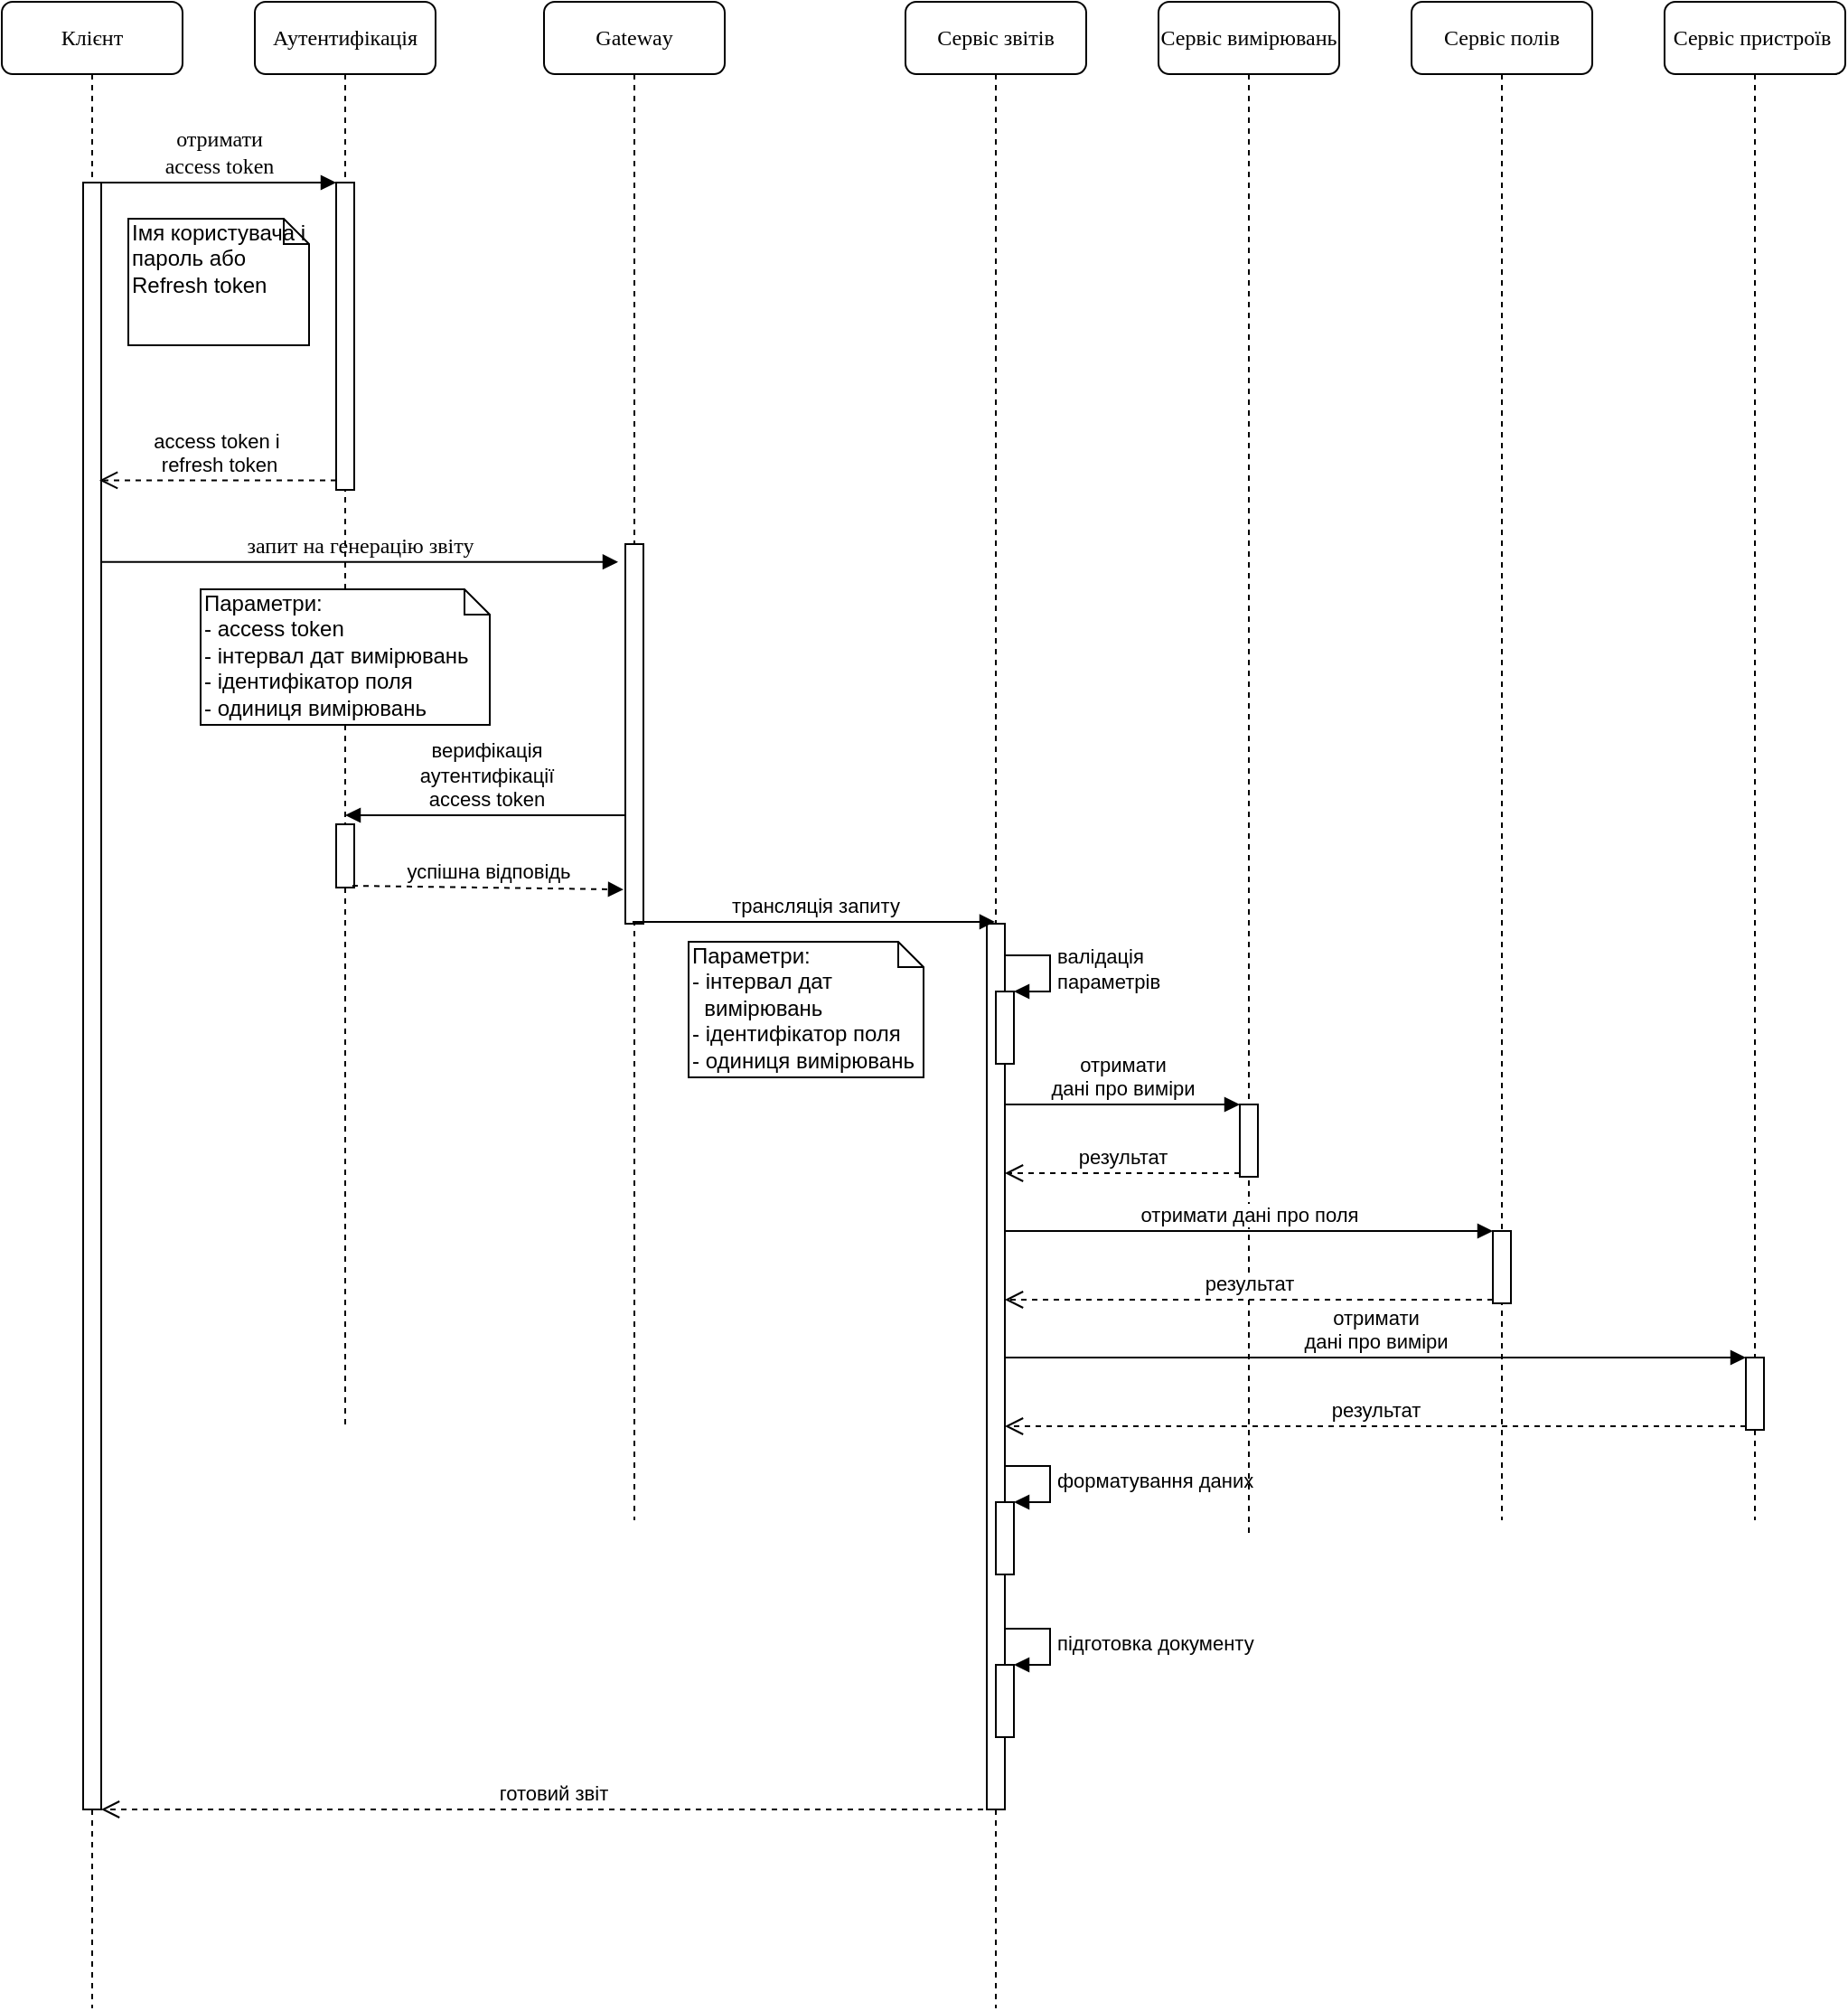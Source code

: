 <mxfile version="10.6.7" type="device"><diagram name="Page-1" id="13e1069c-82ec-6db2-03f1-153e76fe0fe0"><mxGraphModel dx="1394" dy="811" grid="1" gridSize="10" guides="1" tooltips="1" connect="1" arrows="1" fold="1" page="1" pageScale="1" pageWidth="1100" pageHeight="850" background="#ffffff" math="0" shadow="0"><root><mxCell id="0"/><mxCell id="1" parent="0"/><mxCell id="7baba1c4bc27f4b0-2" value="Аутентифікація" style="shape=umlLifeline;perimeter=lifelinePerimeter;whiteSpace=wrap;html=1;container=1;collapsible=0;recursiveResize=0;outlineConnect=0;rounded=1;shadow=0;comic=0;labelBackgroundColor=none;strokeColor=#000000;strokeWidth=1;fillColor=#FFFFFF;fontFamily=Verdana;fontSize=12;fontColor=#000000;align=center;" parent="1" vertex="1"><mxGeometry x="240" y="80" width="100" height="790" as="geometry"/></mxCell><mxCell id="7baba1c4bc27f4b0-10" value="" style="html=1;points=[];perimeter=orthogonalPerimeter;rounded=0;shadow=0;comic=0;labelBackgroundColor=none;strokeColor=#000000;strokeWidth=1;fillColor=#FFFFFF;fontFamily=Verdana;fontSize=12;fontColor=#000000;align=center;" parent="7baba1c4bc27f4b0-2" vertex="1"><mxGeometry x="45" y="100" width="10" height="170" as="geometry"/></mxCell><mxCell id="-usT1uREBoAIgwfdEpHG-8" value="" style="html=1;points=[];perimeter=orthogonalPerimeter;" vertex="1" parent="7baba1c4bc27f4b0-2"><mxGeometry x="45" y="455" width="10" height="35" as="geometry"/></mxCell><mxCell id="7baba1c4bc27f4b0-3" value="Gateway" style="shape=umlLifeline;perimeter=lifelinePerimeter;whiteSpace=wrap;html=1;container=1;collapsible=0;recursiveResize=0;outlineConnect=0;rounded=1;shadow=0;comic=0;labelBackgroundColor=none;strokeColor=#000000;strokeWidth=1;fillColor=#FFFFFF;fontFamily=Verdana;fontSize=12;fontColor=#000000;align=center;" parent="1" vertex="1"><mxGeometry x="400" y="80" width="100" height="840" as="geometry"/></mxCell><mxCell id="7baba1c4bc27f4b0-13" value="" style="html=1;points=[];perimeter=orthogonalPerimeter;rounded=0;shadow=0;comic=0;labelBackgroundColor=none;strokeColor=#000000;strokeWidth=1;fillColor=#FFFFFF;fontFamily=Verdana;fontSize=12;fontColor=#000000;align=center;" parent="7baba1c4bc27f4b0-3" vertex="1"><mxGeometry x="45" y="300" width="10" height="210" as="geometry"/></mxCell><mxCell id="7baba1c4bc27f4b0-4" value="Сервіс звітів" style="shape=umlLifeline;perimeter=lifelinePerimeter;whiteSpace=wrap;html=1;container=1;collapsible=0;recursiveResize=0;outlineConnect=0;rounded=1;shadow=0;comic=0;labelBackgroundColor=none;strokeColor=#000000;strokeWidth=1;fillColor=#FFFFFF;fontFamily=Verdana;fontSize=12;fontColor=#000000;align=center;" parent="1" vertex="1"><mxGeometry x="600" y="80" width="100" height="1110" as="geometry"/></mxCell><mxCell id="7baba1c4bc27f4b0-37" value="" style="html=1;points=[];perimeter=orthogonalPerimeter;rounded=0;shadow=0;comic=0;labelBackgroundColor=none;strokeColor=#000000;strokeWidth=1;fillColor=#FFFFFF;fontFamily=Verdana;fontSize=12;fontColor=#000000;align=center;" parent="7baba1c4bc27f4b0-4" vertex="1"><mxGeometry x="45" y="510" width="10" height="490" as="geometry"/></mxCell><mxCell id="-usT1uREBoAIgwfdEpHG-24" value="" style="html=1;points=[];perimeter=orthogonalPerimeter;" vertex="1" parent="7baba1c4bc27f4b0-4"><mxGeometry x="50" y="830" width="10" height="40" as="geometry"/></mxCell><mxCell id="-usT1uREBoAIgwfdEpHG-25" value="форматування даних" style="edgeStyle=orthogonalEdgeStyle;html=1;align=left;spacingLeft=2;endArrow=block;rounded=0;entryX=1;entryY=0;" edge="1" target="-usT1uREBoAIgwfdEpHG-24" parent="7baba1c4bc27f4b0-4"><mxGeometry relative="1" as="geometry"><mxPoint x="55" y="810" as="sourcePoint"/><Array as="points"><mxPoint x="80" y="810"/></Array></mxGeometry></mxCell><mxCell id="-usT1uREBoAIgwfdEpHG-29" value="" style="html=1;points=[];perimeter=orthogonalPerimeter;" vertex="1" parent="7baba1c4bc27f4b0-4"><mxGeometry x="50" y="920" width="10" height="40" as="geometry"/></mxCell><mxCell id="-usT1uREBoAIgwfdEpHG-30" value="підготовка документу" style="edgeStyle=orthogonalEdgeStyle;html=1;align=left;spacingLeft=2;endArrow=block;rounded=0;entryX=1;entryY=0;" edge="1" target="-usT1uREBoAIgwfdEpHG-29" parent="7baba1c4bc27f4b0-4"><mxGeometry relative="1" as="geometry"><mxPoint x="55" y="900" as="sourcePoint"/><Array as="points"><mxPoint x="80" y="900"/></Array></mxGeometry></mxCell><mxCell id="7baba1c4bc27f4b0-5" value="Сервіс вимірювань" style="shape=umlLifeline;perimeter=lifelinePerimeter;whiteSpace=wrap;html=1;container=1;collapsible=0;recursiveResize=0;outlineConnect=0;rounded=1;shadow=0;comic=0;labelBackgroundColor=none;strokeColor=#000000;strokeWidth=1;fillColor=#FFFFFF;fontFamily=Verdana;fontSize=12;fontColor=#000000;align=center;" parent="1" vertex="1"><mxGeometry x="740" y="80" width="100" height="850" as="geometry"/></mxCell><mxCell id="-usT1uREBoAIgwfdEpHG-15" value="" style="html=1;points=[];perimeter=orthogonalPerimeter;" vertex="1" parent="7baba1c4bc27f4b0-5"><mxGeometry x="45" y="610" width="10" height="40" as="geometry"/></mxCell><mxCell id="7baba1c4bc27f4b0-6" value="Сервіс полів" style="shape=umlLifeline;perimeter=lifelinePerimeter;whiteSpace=wrap;html=1;container=1;collapsible=0;recursiveResize=0;outlineConnect=0;rounded=1;shadow=0;comic=0;labelBackgroundColor=none;strokeColor=#000000;strokeWidth=1;fillColor=#FFFFFF;fontFamily=Verdana;fontSize=12;fontColor=#000000;align=center;" parent="1" vertex="1"><mxGeometry x="880" y="80" width="100" height="840" as="geometry"/></mxCell><mxCell id="-usT1uREBoAIgwfdEpHG-18" value="" style="html=1;points=[];perimeter=orthogonalPerimeter;" vertex="1" parent="7baba1c4bc27f4b0-6"><mxGeometry x="45" y="680" width="10" height="40" as="geometry"/></mxCell><mxCell id="7baba1c4bc27f4b0-7" value="Сервіс пристроїв&amp;nbsp;" style="shape=umlLifeline;perimeter=lifelinePerimeter;whiteSpace=wrap;html=1;container=1;collapsible=0;recursiveResize=0;outlineConnect=0;rounded=1;shadow=0;comic=0;labelBackgroundColor=none;strokeColor=#000000;strokeWidth=1;fillColor=#FFFFFF;fontFamily=Verdana;fontSize=12;fontColor=#000000;align=center;" parent="1" vertex="1"><mxGeometry x="1020" y="80" width="100" height="840" as="geometry"/></mxCell><mxCell id="-usT1uREBoAIgwfdEpHG-21" value="" style="html=1;points=[];perimeter=orthogonalPerimeter;" vertex="1" parent="7baba1c4bc27f4b0-7"><mxGeometry x="45" y="750" width="10" height="40" as="geometry"/></mxCell><mxCell id="7baba1c4bc27f4b0-8" value="Клієнт" style="shape=umlLifeline;perimeter=lifelinePerimeter;whiteSpace=wrap;html=1;container=1;collapsible=0;recursiveResize=0;outlineConnect=0;rounded=1;shadow=0;comic=0;labelBackgroundColor=none;strokeColor=#000000;strokeWidth=1;fillColor=#FFFFFF;fontFamily=Verdana;fontSize=12;fontColor=#000000;align=center;" parent="1" vertex="1"><mxGeometry x="100" y="80" width="100" height="1110" as="geometry"/></mxCell><mxCell id="7baba1c4bc27f4b0-9" value="" style="html=1;points=[];perimeter=orthogonalPerimeter;rounded=0;shadow=0;comic=0;labelBackgroundColor=none;strokeColor=#000000;strokeWidth=1;fillColor=#FFFFFF;fontFamily=Verdana;fontSize=12;fontColor=#000000;align=center;" parent="7baba1c4bc27f4b0-8" vertex="1"><mxGeometry x="45" y="100" width="10" height="900" as="geometry"/></mxCell><mxCell id="7baba1c4bc27f4b0-23" value="запит на генерацію звіту" style="html=1;verticalAlign=bottom;endArrow=block;entryX=-0.4;entryY=0.047;labelBackgroundColor=none;fontFamily=Verdana;fontSize=12;entryDx=0;entryDy=0;entryPerimeter=0;" parent="1" source="7baba1c4bc27f4b0-9" target="7baba1c4bc27f4b0-13" edge="1"><mxGeometry relative="1" as="geometry"><mxPoint x="510" y="420" as="sourcePoint"/></mxGeometry></mxCell><mxCell id="7baba1c4bc27f4b0-11" value="отримати &lt;br&gt;access token" style="html=1;verticalAlign=bottom;endArrow=block;entryX=0;entryY=0;labelBackgroundColor=none;fontFamily=Verdana;fontSize=12;edgeStyle=elbowEdgeStyle;elbow=vertical;" parent="1" source="7baba1c4bc27f4b0-9" target="7baba1c4bc27f4b0-10" edge="1"><mxGeometry relative="1" as="geometry"><mxPoint x="220" y="190" as="sourcePoint"/></mxGeometry></mxCell><mxCell id="-usT1uREBoAIgwfdEpHG-3" value="Імя користувача і пароль або&lt;br&gt;Refresh token&lt;br&gt;" style="shape=note;whiteSpace=wrap;html=1;size=14;verticalAlign=top;align=left;spacingTop=-6;" vertex="1" parent="1"><mxGeometry x="170" y="200" width="100" height="70" as="geometry"/></mxCell><mxCell id="-usT1uREBoAIgwfdEpHG-5" value="Параметри:&lt;br&gt;- access token&lt;br&gt;- інтервал дат вимірювань&lt;br&gt;- ідентифікатор поля&lt;br&gt;- одиниця вимірювань&lt;br&gt;" style="shape=note;whiteSpace=wrap;html=1;size=14;verticalAlign=top;align=left;spacingTop=-6;" vertex="1" parent="1"><mxGeometry x="210" y="405" width="160" height="75" as="geometry"/></mxCell><mxCell id="-usT1uREBoAIgwfdEpHG-7" value="верифікація&lt;br&gt;аутентифікації&lt;br&gt;access token&lt;br&gt;" style="html=1;verticalAlign=bottom;endArrow=block;" edge="1" parent="1" source="7baba1c4bc27f4b0-13"><mxGeometry width="80" relative="1" as="geometry"><mxPoint x="100" y="890" as="sourcePoint"/><mxPoint x="290" y="530" as="targetPoint"/></mxGeometry></mxCell><mxCell id="-usT1uREBoAIgwfdEpHG-9" value="успішна відповідь" style="html=1;verticalAlign=bottom;endArrow=block;exitX=0.9;exitY=0.971;exitDx=0;exitDy=0;exitPerimeter=0;entryX=-0.1;entryY=0.91;entryDx=0;entryDy=0;entryPerimeter=0;dashed=1;" edge="1" parent="1" source="-usT1uREBoAIgwfdEpHG-8" target="7baba1c4bc27f4b0-13"><mxGeometry width="80" relative="1" as="geometry"><mxPoint x="310" y="569.5" as="sourcePoint"/><mxPoint x="390" y="569.5" as="targetPoint"/></mxGeometry></mxCell><mxCell id="-usT1uREBoAIgwfdEpHG-10" value="трансляція запиту" style="html=1;verticalAlign=bottom;endArrow=block;exitX=0.4;exitY=0.995;exitDx=0;exitDy=0;exitPerimeter=0;" edge="1" parent="1" source="7baba1c4bc27f4b0-13" target="7baba1c4bc27f4b0-4"><mxGeometry width="80" relative="1" as="geometry"><mxPoint x="460" y="590" as="sourcePoint"/><mxPoint x="530" y="590" as="targetPoint"/></mxGeometry></mxCell><mxCell id="-usT1uREBoAIgwfdEpHG-11" value="Параметри:&lt;br&gt;- інтервал дат &lt;br&gt;&amp;nbsp; вимірювань&lt;br&gt;- ідентифікатор поля&lt;br&gt;- одиниця вимірювань&lt;br&gt;" style="shape=note;whiteSpace=wrap;html=1;size=14;verticalAlign=top;align=left;spacingTop=-6;" vertex="1" parent="1"><mxGeometry x="480" y="600" width="130" height="75" as="geometry"/></mxCell><mxCell id="-usT1uREBoAIgwfdEpHG-13" value="" style="html=1;points=[];perimeter=orthogonalPerimeter;" vertex="1" parent="1"><mxGeometry x="650" y="627.5" width="10" height="40" as="geometry"/></mxCell><mxCell id="-usT1uREBoAIgwfdEpHG-14" value="валідація&amp;nbsp;&lt;br&gt;параметрів" style="edgeStyle=orthogonalEdgeStyle;html=1;align=left;spacingLeft=2;endArrow=block;rounded=0;entryX=1;entryY=0;" edge="1" target="-usT1uREBoAIgwfdEpHG-13" parent="1"><mxGeometry relative="1" as="geometry"><mxPoint x="655" y="607.5" as="sourcePoint"/><Array as="points"><mxPoint x="680" y="607.5"/></Array></mxGeometry></mxCell><mxCell id="-usT1uREBoAIgwfdEpHG-16" value="отримати &lt;br&gt;дані про виміри" style="html=1;verticalAlign=bottom;endArrow=block;entryX=0;entryY=0;" edge="1" target="-usT1uREBoAIgwfdEpHG-15" parent="1" source="7baba1c4bc27f4b0-37"><mxGeometry relative="1" as="geometry"><mxPoint x="715" y="690" as="sourcePoint"/></mxGeometry></mxCell><mxCell id="-usT1uREBoAIgwfdEpHG-17" value="результат" style="html=1;verticalAlign=bottom;endArrow=open;dashed=1;endSize=8;exitX=0;exitY=0.95;" edge="1" source="-usT1uREBoAIgwfdEpHG-15" parent="1" target="7baba1c4bc27f4b0-37"><mxGeometry relative="1" as="geometry"><mxPoint x="715" y="766" as="targetPoint"/></mxGeometry></mxCell><mxCell id="-usT1uREBoAIgwfdEpHG-19" value="отримати&amp;nbsp;дані про поля" style="html=1;verticalAlign=bottom;endArrow=block;entryX=0;entryY=0;" edge="1" parent="1" target="-usT1uREBoAIgwfdEpHG-18" source="7baba1c4bc27f4b0-37"><mxGeometry relative="1" as="geometry"><mxPoint x="790" y="760" as="sourcePoint"/></mxGeometry></mxCell><mxCell id="-usT1uREBoAIgwfdEpHG-20" value="результат" style="html=1;verticalAlign=bottom;endArrow=open;dashed=1;endSize=8;exitX=0;exitY=0.95;" edge="1" parent="1" source="-usT1uREBoAIgwfdEpHG-18" target="7baba1c4bc27f4b0-37"><mxGeometry relative="1" as="geometry"><mxPoint x="790" y="798" as="targetPoint"/></mxGeometry></mxCell><mxCell id="-usT1uREBoAIgwfdEpHG-22" value="отримати &lt;br&gt;дані про виміри" style="html=1;verticalAlign=bottom;endArrow=block;entryX=0;entryY=0;" edge="1" parent="1" target="-usT1uREBoAIgwfdEpHG-21" source="7baba1c4bc27f4b0-37"><mxGeometry relative="1" as="geometry"><mxPoint x="935" y="820" as="sourcePoint"/></mxGeometry></mxCell><mxCell id="-usT1uREBoAIgwfdEpHG-23" value="результат" style="html=1;verticalAlign=bottom;endArrow=open;dashed=1;endSize=8;exitX=0;exitY=0.95;" edge="1" parent="1" source="-usT1uREBoAIgwfdEpHG-21" target="7baba1c4bc27f4b0-37"><mxGeometry relative="1" as="geometry"><mxPoint x="935" y="858" as="targetPoint"/></mxGeometry></mxCell><mxCell id="-usT1uREBoAIgwfdEpHG-31" value="готовий звіт" style="html=1;verticalAlign=bottom;endArrow=open;dashed=1;endSize=8;" edge="1" parent="1" target="7baba1c4bc27f4b0-9"><mxGeometry relative="1" as="geometry"><mxPoint x="655" y="1080" as="sourcePoint"/><mxPoint x="575" y="1080" as="targetPoint"/></mxGeometry></mxCell><mxCell id="-usT1uREBoAIgwfdEpHG-32" value="access token i&amp;nbsp;&lt;br&gt;refresh token&lt;br&gt;" style="html=1;verticalAlign=bottom;endArrow=open;dashed=1;endSize=8;entryX=0.9;entryY=0.183;entryDx=0;entryDy=0;entryPerimeter=0;" edge="1" parent="1" source="7baba1c4bc27f4b0-10" target="7baba1c4bc27f4b0-9"><mxGeometry relative="1" as="geometry"><mxPoint x="270" y="340" as="sourcePoint"/><mxPoint x="190" y="340" as="targetPoint"/></mxGeometry></mxCell></root></mxGraphModel></diagram></mxfile>
